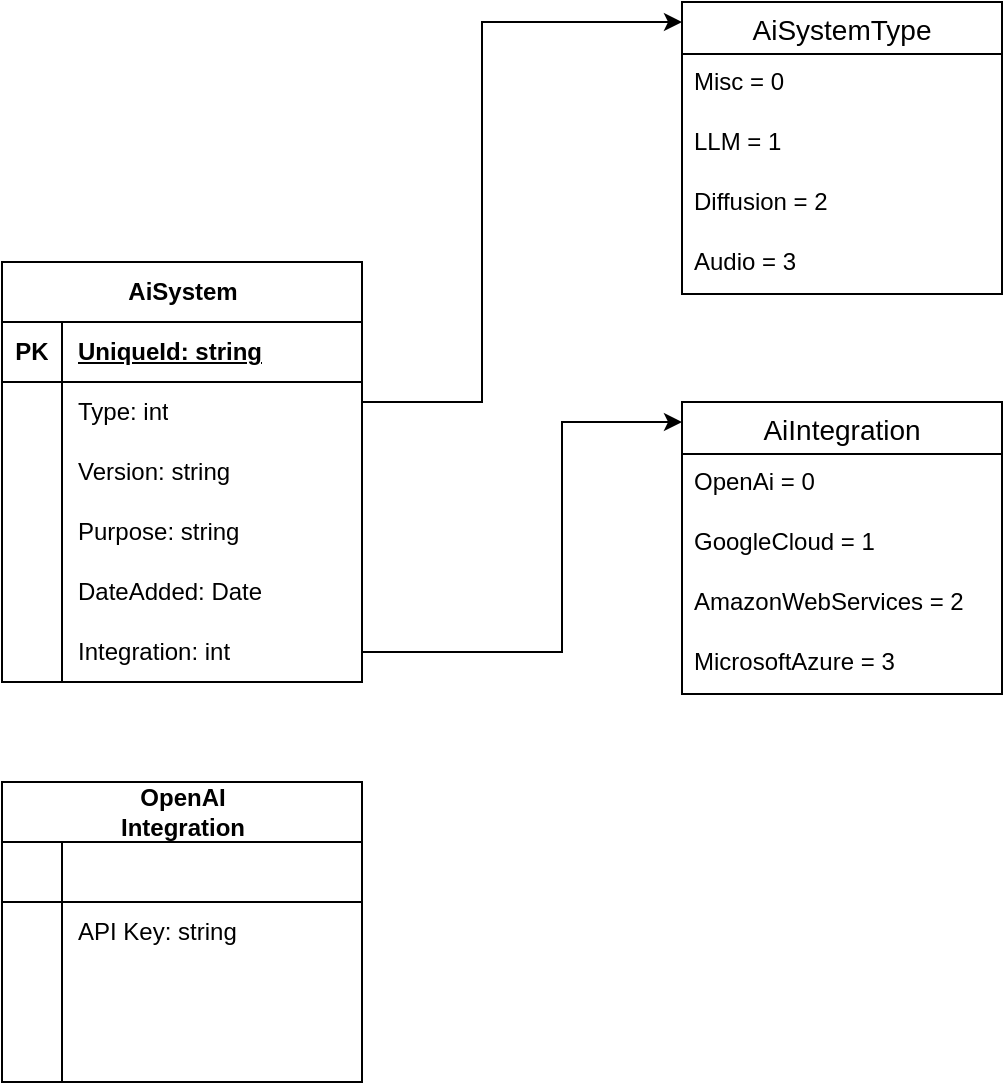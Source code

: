 <mxfile version="21.6.8" type="device">
  <diagram name="Page-1" id="GLGxghtfz0FpIzPTRlOu">
    <mxGraphModel dx="1206" dy="702" grid="1" gridSize="10" guides="1" tooltips="1" connect="1" arrows="1" fold="1" page="1" pageScale="1" pageWidth="850" pageHeight="1100" math="0" shadow="0">
      <root>
        <mxCell id="0" />
        <mxCell id="1" parent="0" />
        <mxCell id="0FSP5MkxR2a1JCoCks0u-14" value="AiSystem" style="shape=table;startSize=30;container=1;collapsible=1;childLayout=tableLayout;fixedRows=1;rowLines=0;fontStyle=1;align=center;resizeLast=1;html=1;" parent="1" vertex="1">
          <mxGeometry x="80" y="150" width="180" height="210" as="geometry" />
        </mxCell>
        <mxCell id="0FSP5MkxR2a1JCoCks0u-15" value="" style="shape=tableRow;horizontal=0;startSize=0;swimlaneHead=0;swimlaneBody=0;fillColor=none;collapsible=0;dropTarget=0;points=[[0,0.5],[1,0.5]];portConstraint=eastwest;top=0;left=0;right=0;bottom=1;" parent="0FSP5MkxR2a1JCoCks0u-14" vertex="1">
          <mxGeometry y="30" width="180" height="30" as="geometry" />
        </mxCell>
        <mxCell id="0FSP5MkxR2a1JCoCks0u-16" value="PK" style="shape=partialRectangle;connectable=0;fillColor=none;top=0;left=0;bottom=0;right=0;fontStyle=1;overflow=hidden;whiteSpace=wrap;html=1;" parent="0FSP5MkxR2a1JCoCks0u-15" vertex="1">
          <mxGeometry width="30" height="30" as="geometry">
            <mxRectangle width="30" height="30" as="alternateBounds" />
          </mxGeometry>
        </mxCell>
        <mxCell id="0FSP5MkxR2a1JCoCks0u-17" value="UniqueId: string" style="shape=partialRectangle;connectable=0;fillColor=none;top=0;left=0;bottom=0;right=0;align=left;spacingLeft=6;fontStyle=5;overflow=hidden;whiteSpace=wrap;html=1;" parent="0FSP5MkxR2a1JCoCks0u-15" vertex="1">
          <mxGeometry x="30" width="150" height="30" as="geometry">
            <mxRectangle width="150" height="30" as="alternateBounds" />
          </mxGeometry>
        </mxCell>
        <mxCell id="0FSP5MkxR2a1JCoCks0u-18" value="" style="shape=tableRow;horizontal=0;startSize=0;swimlaneHead=0;swimlaneBody=0;fillColor=none;collapsible=0;dropTarget=0;points=[[0,0.5],[1,0.5]];portConstraint=eastwest;top=0;left=0;right=0;bottom=0;" parent="0FSP5MkxR2a1JCoCks0u-14" vertex="1">
          <mxGeometry y="60" width="180" height="30" as="geometry" />
        </mxCell>
        <mxCell id="0FSP5MkxR2a1JCoCks0u-19" value="" style="shape=partialRectangle;connectable=0;fillColor=none;top=0;left=0;bottom=0;right=0;editable=1;overflow=hidden;whiteSpace=wrap;html=1;" parent="0FSP5MkxR2a1JCoCks0u-18" vertex="1">
          <mxGeometry width="30" height="30" as="geometry">
            <mxRectangle width="30" height="30" as="alternateBounds" />
          </mxGeometry>
        </mxCell>
        <mxCell id="0FSP5MkxR2a1JCoCks0u-20" value="Type: int" style="shape=partialRectangle;connectable=0;fillColor=none;top=0;left=0;bottom=0;right=0;align=left;spacingLeft=6;overflow=hidden;whiteSpace=wrap;html=1;" parent="0FSP5MkxR2a1JCoCks0u-18" vertex="1">
          <mxGeometry x="30" width="150" height="30" as="geometry">
            <mxRectangle width="150" height="30" as="alternateBounds" />
          </mxGeometry>
        </mxCell>
        <mxCell id="0FSP5MkxR2a1JCoCks0u-21" value="" style="shape=tableRow;horizontal=0;startSize=0;swimlaneHead=0;swimlaneBody=0;fillColor=none;collapsible=0;dropTarget=0;points=[[0,0.5],[1,0.5]];portConstraint=eastwest;top=0;left=0;right=0;bottom=0;" parent="0FSP5MkxR2a1JCoCks0u-14" vertex="1">
          <mxGeometry y="90" width="180" height="30" as="geometry" />
        </mxCell>
        <mxCell id="0FSP5MkxR2a1JCoCks0u-22" value="" style="shape=partialRectangle;connectable=0;fillColor=none;top=0;left=0;bottom=0;right=0;editable=1;overflow=hidden;whiteSpace=wrap;html=1;" parent="0FSP5MkxR2a1JCoCks0u-21" vertex="1">
          <mxGeometry width="30" height="30" as="geometry">
            <mxRectangle width="30" height="30" as="alternateBounds" />
          </mxGeometry>
        </mxCell>
        <mxCell id="0FSP5MkxR2a1JCoCks0u-23" value="Version: string" style="shape=partialRectangle;connectable=0;fillColor=none;top=0;left=0;bottom=0;right=0;align=left;spacingLeft=6;overflow=hidden;whiteSpace=wrap;html=1;" parent="0FSP5MkxR2a1JCoCks0u-21" vertex="1">
          <mxGeometry x="30" width="150" height="30" as="geometry">
            <mxRectangle width="150" height="30" as="alternateBounds" />
          </mxGeometry>
        </mxCell>
        <mxCell id="0FSP5MkxR2a1JCoCks0u-24" value="" style="shape=tableRow;horizontal=0;startSize=0;swimlaneHead=0;swimlaneBody=0;fillColor=none;collapsible=0;dropTarget=0;points=[[0,0.5],[1,0.5]];portConstraint=eastwest;top=0;left=0;right=0;bottom=0;" parent="0FSP5MkxR2a1JCoCks0u-14" vertex="1">
          <mxGeometry y="120" width="180" height="30" as="geometry" />
        </mxCell>
        <mxCell id="0FSP5MkxR2a1JCoCks0u-25" value="" style="shape=partialRectangle;connectable=0;fillColor=none;top=0;left=0;bottom=0;right=0;editable=1;overflow=hidden;whiteSpace=wrap;html=1;" parent="0FSP5MkxR2a1JCoCks0u-24" vertex="1">
          <mxGeometry width="30" height="30" as="geometry">
            <mxRectangle width="30" height="30" as="alternateBounds" />
          </mxGeometry>
        </mxCell>
        <mxCell id="0FSP5MkxR2a1JCoCks0u-26" value="Purpose: string" style="shape=partialRectangle;connectable=0;fillColor=none;top=0;left=0;bottom=0;right=0;align=left;spacingLeft=6;overflow=hidden;whiteSpace=wrap;html=1;" parent="0FSP5MkxR2a1JCoCks0u-24" vertex="1">
          <mxGeometry x="30" width="150" height="30" as="geometry">
            <mxRectangle width="150" height="30" as="alternateBounds" />
          </mxGeometry>
        </mxCell>
        <mxCell id="0FSP5MkxR2a1JCoCks0u-29" value="" style="shape=tableRow;horizontal=0;startSize=0;swimlaneHead=0;swimlaneBody=0;fillColor=none;collapsible=0;dropTarget=0;points=[[0,0.5],[1,0.5]];portConstraint=eastwest;top=0;left=0;right=0;bottom=0;" parent="0FSP5MkxR2a1JCoCks0u-14" vertex="1">
          <mxGeometry y="150" width="180" height="30" as="geometry" />
        </mxCell>
        <mxCell id="0FSP5MkxR2a1JCoCks0u-30" value="" style="shape=partialRectangle;connectable=0;fillColor=none;top=0;left=0;bottom=0;right=0;editable=1;overflow=hidden;whiteSpace=wrap;html=1;" parent="0FSP5MkxR2a1JCoCks0u-29" vertex="1">
          <mxGeometry width="30" height="30" as="geometry">
            <mxRectangle width="30" height="30" as="alternateBounds" />
          </mxGeometry>
        </mxCell>
        <mxCell id="0FSP5MkxR2a1JCoCks0u-31" value="DateAdded: Date" style="shape=partialRectangle;connectable=0;fillColor=none;top=0;left=0;bottom=0;right=0;align=left;spacingLeft=6;overflow=hidden;whiteSpace=wrap;html=1;" parent="0FSP5MkxR2a1JCoCks0u-29" vertex="1">
          <mxGeometry x="30" width="150" height="30" as="geometry">
            <mxRectangle width="150" height="30" as="alternateBounds" />
          </mxGeometry>
        </mxCell>
        <mxCell id="0FSP5MkxR2a1JCoCks0u-32" value="" style="shape=tableRow;horizontal=0;startSize=0;swimlaneHead=0;swimlaneBody=0;fillColor=none;collapsible=0;dropTarget=0;points=[[0,0.5],[1,0.5]];portConstraint=eastwest;top=0;left=0;right=0;bottom=0;" parent="0FSP5MkxR2a1JCoCks0u-14" vertex="1">
          <mxGeometry y="180" width="180" height="30" as="geometry" />
        </mxCell>
        <mxCell id="0FSP5MkxR2a1JCoCks0u-33" value="" style="shape=partialRectangle;connectable=0;fillColor=none;top=0;left=0;bottom=0;right=0;editable=1;overflow=hidden;whiteSpace=wrap;html=1;" parent="0FSP5MkxR2a1JCoCks0u-32" vertex="1">
          <mxGeometry width="30" height="30" as="geometry">
            <mxRectangle width="30" height="30" as="alternateBounds" />
          </mxGeometry>
        </mxCell>
        <mxCell id="0FSP5MkxR2a1JCoCks0u-34" value="Integration: int" style="shape=partialRectangle;connectable=0;fillColor=none;top=0;left=0;bottom=0;right=0;align=left;spacingLeft=6;overflow=hidden;whiteSpace=wrap;html=1;" parent="0FSP5MkxR2a1JCoCks0u-32" vertex="1">
          <mxGeometry x="30" width="150" height="30" as="geometry">
            <mxRectangle width="150" height="30" as="alternateBounds" />
          </mxGeometry>
        </mxCell>
        <mxCell id="0FSP5MkxR2a1JCoCks0u-54" value="AiSystemType" style="swimlane;fontStyle=0;childLayout=stackLayout;horizontal=1;startSize=26;horizontalStack=0;resizeParent=1;resizeParentMax=0;resizeLast=0;collapsible=1;marginBottom=0;align=center;fontSize=14;" parent="1" vertex="1">
          <mxGeometry x="420" y="20" width="160" height="146" as="geometry" />
        </mxCell>
        <mxCell id="0FSP5MkxR2a1JCoCks0u-58" value="Misc = 0" style="text;strokeColor=none;fillColor=none;spacingLeft=4;spacingRight=4;overflow=hidden;rotatable=0;points=[[0,0.5],[1,0.5]];portConstraint=eastwest;fontSize=12;whiteSpace=wrap;html=1;" parent="0FSP5MkxR2a1JCoCks0u-54" vertex="1">
          <mxGeometry y="26" width="160" height="30" as="geometry" />
        </mxCell>
        <mxCell id="0FSP5MkxR2a1JCoCks0u-55" value="LLM = 1" style="text;strokeColor=none;fillColor=none;spacingLeft=4;spacingRight=4;overflow=hidden;rotatable=0;points=[[0,0.5],[1,0.5]];portConstraint=eastwest;fontSize=12;whiteSpace=wrap;html=1;" parent="0FSP5MkxR2a1JCoCks0u-54" vertex="1">
          <mxGeometry y="56" width="160" height="30" as="geometry" />
        </mxCell>
        <mxCell id="0FSP5MkxR2a1JCoCks0u-56" value="Diffusion = 2" style="text;strokeColor=none;fillColor=none;spacingLeft=4;spacingRight=4;overflow=hidden;rotatable=0;points=[[0,0.5],[1,0.5]];portConstraint=eastwest;fontSize=12;whiteSpace=wrap;html=1;" parent="0FSP5MkxR2a1JCoCks0u-54" vertex="1">
          <mxGeometry y="86" width="160" height="30" as="geometry" />
        </mxCell>
        <mxCell id="0FSP5MkxR2a1JCoCks0u-57" value="Audio = 3" style="text;strokeColor=none;fillColor=none;spacingLeft=4;spacingRight=4;overflow=hidden;rotatable=0;points=[[0,0.5],[1,0.5]];portConstraint=eastwest;fontSize=12;whiteSpace=wrap;html=1;" parent="0FSP5MkxR2a1JCoCks0u-54" vertex="1">
          <mxGeometry y="116" width="160" height="30" as="geometry" />
        </mxCell>
        <mxCell id="0FSP5MkxR2a1JCoCks0u-59" style="edgeStyle=orthogonalEdgeStyle;rounded=0;orthogonalLoop=1;jettySize=auto;html=1;" parent="1" edge="1">
          <mxGeometry relative="1" as="geometry">
            <mxPoint x="260" y="167" as="sourcePoint" />
            <mxPoint x="420" y="30.0" as="targetPoint" />
            <Array as="points">
              <mxPoint x="260" y="220" />
              <mxPoint x="320" y="220" />
              <mxPoint x="320" y="30" />
            </Array>
          </mxGeometry>
        </mxCell>
        <mxCell id="0FSP5MkxR2a1JCoCks0u-60" value="AiIntegration" style="swimlane;fontStyle=0;childLayout=stackLayout;horizontal=1;startSize=26;horizontalStack=0;resizeParent=1;resizeParentMax=0;resizeLast=0;collapsible=1;marginBottom=0;align=center;fontSize=14;" parent="1" vertex="1">
          <mxGeometry x="420" y="220" width="160" height="146" as="geometry" />
        </mxCell>
        <mxCell id="0FSP5MkxR2a1JCoCks0u-61" value="OpenAi = 0" style="text;strokeColor=none;fillColor=none;spacingLeft=4;spacingRight=4;overflow=hidden;rotatable=0;points=[[0,0.5],[1,0.5]];portConstraint=eastwest;fontSize=12;whiteSpace=wrap;html=1;" parent="0FSP5MkxR2a1JCoCks0u-60" vertex="1">
          <mxGeometry y="26" width="160" height="30" as="geometry" />
        </mxCell>
        <mxCell id="0FSP5MkxR2a1JCoCks0u-62" value="GoogleCloud = 1" style="text;strokeColor=none;fillColor=none;spacingLeft=4;spacingRight=4;overflow=hidden;rotatable=0;points=[[0,0.5],[1,0.5]];portConstraint=eastwest;fontSize=12;whiteSpace=wrap;html=1;" parent="0FSP5MkxR2a1JCoCks0u-60" vertex="1">
          <mxGeometry y="56" width="160" height="30" as="geometry" />
        </mxCell>
        <mxCell id="0FSP5MkxR2a1JCoCks0u-63" value="AmazonWebServices = 2" style="text;strokeColor=none;fillColor=none;spacingLeft=4;spacingRight=4;overflow=hidden;rotatable=0;points=[[0,0.5],[1,0.5]];portConstraint=eastwest;fontSize=12;whiteSpace=wrap;html=1;" parent="0FSP5MkxR2a1JCoCks0u-60" vertex="1">
          <mxGeometry y="86" width="160" height="30" as="geometry" />
        </mxCell>
        <mxCell id="0FSP5MkxR2a1JCoCks0u-65" value="MicrosoftAzure = 3" style="text;strokeColor=none;fillColor=none;spacingLeft=4;spacingRight=4;overflow=hidden;rotatable=0;points=[[0,0.5],[1,0.5]];portConstraint=eastwest;fontSize=12;whiteSpace=wrap;html=1;" parent="0FSP5MkxR2a1JCoCks0u-60" vertex="1">
          <mxGeometry y="116" width="160" height="30" as="geometry" />
        </mxCell>
        <mxCell id="0FSP5MkxR2a1JCoCks0u-66" style="edgeStyle=orthogonalEdgeStyle;rounded=0;orthogonalLoop=1;jettySize=auto;html=1;" parent="1" source="0FSP5MkxR2a1JCoCks0u-32" target="0FSP5MkxR2a1JCoCks0u-60" edge="1">
          <mxGeometry relative="1" as="geometry">
            <Array as="points">
              <mxPoint x="360" y="345" />
              <mxPoint x="360" y="230" />
            </Array>
          </mxGeometry>
        </mxCell>
        <mxCell id="0FSP5MkxR2a1JCoCks0u-67" value="&lt;div&gt;OpenAI&lt;/div&gt;Integration" style="shape=table;startSize=30;container=1;collapsible=1;childLayout=tableLayout;fixedRows=1;rowLines=0;fontStyle=1;align=center;resizeLast=1;html=1;" parent="1" vertex="1">
          <mxGeometry x="80" y="410" width="180" height="150" as="geometry" />
        </mxCell>
        <mxCell id="0FSP5MkxR2a1JCoCks0u-68" value="" style="shape=tableRow;horizontal=0;startSize=0;swimlaneHead=0;swimlaneBody=0;fillColor=none;collapsible=0;dropTarget=0;points=[[0,0.5],[1,0.5]];portConstraint=eastwest;top=0;left=0;right=0;bottom=1;" parent="0FSP5MkxR2a1JCoCks0u-67" vertex="1">
          <mxGeometry y="30" width="180" height="30" as="geometry" />
        </mxCell>
        <mxCell id="0FSP5MkxR2a1JCoCks0u-69" value="" style="shape=partialRectangle;connectable=0;fillColor=none;top=0;left=0;bottom=0;right=0;fontStyle=1;overflow=hidden;whiteSpace=wrap;html=1;" parent="0FSP5MkxR2a1JCoCks0u-68" vertex="1">
          <mxGeometry width="30" height="30" as="geometry">
            <mxRectangle width="30" height="30" as="alternateBounds" />
          </mxGeometry>
        </mxCell>
        <mxCell id="0FSP5MkxR2a1JCoCks0u-70" value="" style="shape=partialRectangle;connectable=0;fillColor=none;top=0;left=0;bottom=0;right=0;align=left;spacingLeft=6;fontStyle=5;overflow=hidden;whiteSpace=wrap;html=1;" parent="0FSP5MkxR2a1JCoCks0u-68" vertex="1">
          <mxGeometry x="30" width="150" height="30" as="geometry">
            <mxRectangle width="150" height="30" as="alternateBounds" />
          </mxGeometry>
        </mxCell>
        <mxCell id="0FSP5MkxR2a1JCoCks0u-71" value="" style="shape=tableRow;horizontal=0;startSize=0;swimlaneHead=0;swimlaneBody=0;fillColor=none;collapsible=0;dropTarget=0;points=[[0,0.5],[1,0.5]];portConstraint=eastwest;top=0;left=0;right=0;bottom=0;" parent="0FSP5MkxR2a1JCoCks0u-67" vertex="1">
          <mxGeometry y="60" width="180" height="30" as="geometry" />
        </mxCell>
        <mxCell id="0FSP5MkxR2a1JCoCks0u-72" value="" style="shape=partialRectangle;connectable=0;fillColor=none;top=0;left=0;bottom=0;right=0;editable=1;overflow=hidden;whiteSpace=wrap;html=1;" parent="0FSP5MkxR2a1JCoCks0u-71" vertex="1">
          <mxGeometry width="30" height="30" as="geometry">
            <mxRectangle width="30" height="30" as="alternateBounds" />
          </mxGeometry>
        </mxCell>
        <mxCell id="0FSP5MkxR2a1JCoCks0u-73" value="API Key: string" style="shape=partialRectangle;connectable=0;fillColor=none;top=0;left=0;bottom=0;right=0;align=left;spacingLeft=6;overflow=hidden;whiteSpace=wrap;html=1;" parent="0FSP5MkxR2a1JCoCks0u-71" vertex="1">
          <mxGeometry x="30" width="150" height="30" as="geometry">
            <mxRectangle width="150" height="30" as="alternateBounds" />
          </mxGeometry>
        </mxCell>
        <mxCell id="0FSP5MkxR2a1JCoCks0u-74" value="" style="shape=tableRow;horizontal=0;startSize=0;swimlaneHead=0;swimlaneBody=0;fillColor=none;collapsible=0;dropTarget=0;points=[[0,0.5],[1,0.5]];portConstraint=eastwest;top=0;left=0;right=0;bottom=0;" parent="0FSP5MkxR2a1JCoCks0u-67" vertex="1">
          <mxGeometry y="90" width="180" height="30" as="geometry" />
        </mxCell>
        <mxCell id="0FSP5MkxR2a1JCoCks0u-75" value="" style="shape=partialRectangle;connectable=0;fillColor=none;top=0;left=0;bottom=0;right=0;editable=1;overflow=hidden;whiteSpace=wrap;html=1;" parent="0FSP5MkxR2a1JCoCks0u-74" vertex="1">
          <mxGeometry width="30" height="30" as="geometry">
            <mxRectangle width="30" height="30" as="alternateBounds" />
          </mxGeometry>
        </mxCell>
        <mxCell id="0FSP5MkxR2a1JCoCks0u-76" value="" style="shape=partialRectangle;connectable=0;fillColor=none;top=0;left=0;bottom=0;right=0;align=left;spacingLeft=6;overflow=hidden;whiteSpace=wrap;html=1;" parent="0FSP5MkxR2a1JCoCks0u-74" vertex="1">
          <mxGeometry x="30" width="150" height="30" as="geometry">
            <mxRectangle width="150" height="30" as="alternateBounds" />
          </mxGeometry>
        </mxCell>
        <mxCell id="0FSP5MkxR2a1JCoCks0u-77" value="" style="shape=tableRow;horizontal=0;startSize=0;swimlaneHead=0;swimlaneBody=0;fillColor=none;collapsible=0;dropTarget=0;points=[[0,0.5],[1,0.5]];portConstraint=eastwest;top=0;left=0;right=0;bottom=0;" parent="0FSP5MkxR2a1JCoCks0u-67" vertex="1">
          <mxGeometry y="120" width="180" height="30" as="geometry" />
        </mxCell>
        <mxCell id="0FSP5MkxR2a1JCoCks0u-78" value="" style="shape=partialRectangle;connectable=0;fillColor=none;top=0;left=0;bottom=0;right=0;editable=1;overflow=hidden;whiteSpace=wrap;html=1;" parent="0FSP5MkxR2a1JCoCks0u-77" vertex="1">
          <mxGeometry width="30" height="30" as="geometry">
            <mxRectangle width="30" height="30" as="alternateBounds" />
          </mxGeometry>
        </mxCell>
        <mxCell id="0FSP5MkxR2a1JCoCks0u-79" value="" style="shape=partialRectangle;connectable=0;fillColor=none;top=0;left=0;bottom=0;right=0;align=left;spacingLeft=6;overflow=hidden;whiteSpace=wrap;html=1;" parent="0FSP5MkxR2a1JCoCks0u-77" vertex="1">
          <mxGeometry x="30" width="150" height="30" as="geometry">
            <mxRectangle width="150" height="30" as="alternateBounds" />
          </mxGeometry>
        </mxCell>
      </root>
    </mxGraphModel>
  </diagram>
</mxfile>
